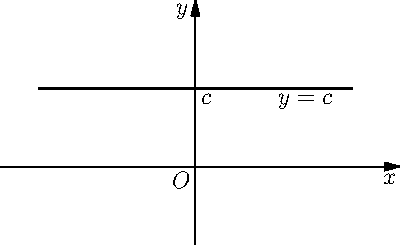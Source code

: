 size(200);
import graph;
real c=1;

draw((-2,c)--(2,c),linewidth(1));
label("$y=c$",(1,c),SE);
label("$O$",(0,0),SW);
label("$c$",(0,c),SE);
xlimits(-2.5,2.5);
ylimits(-1,2);
axes("$x$","$y$",Arrow());
